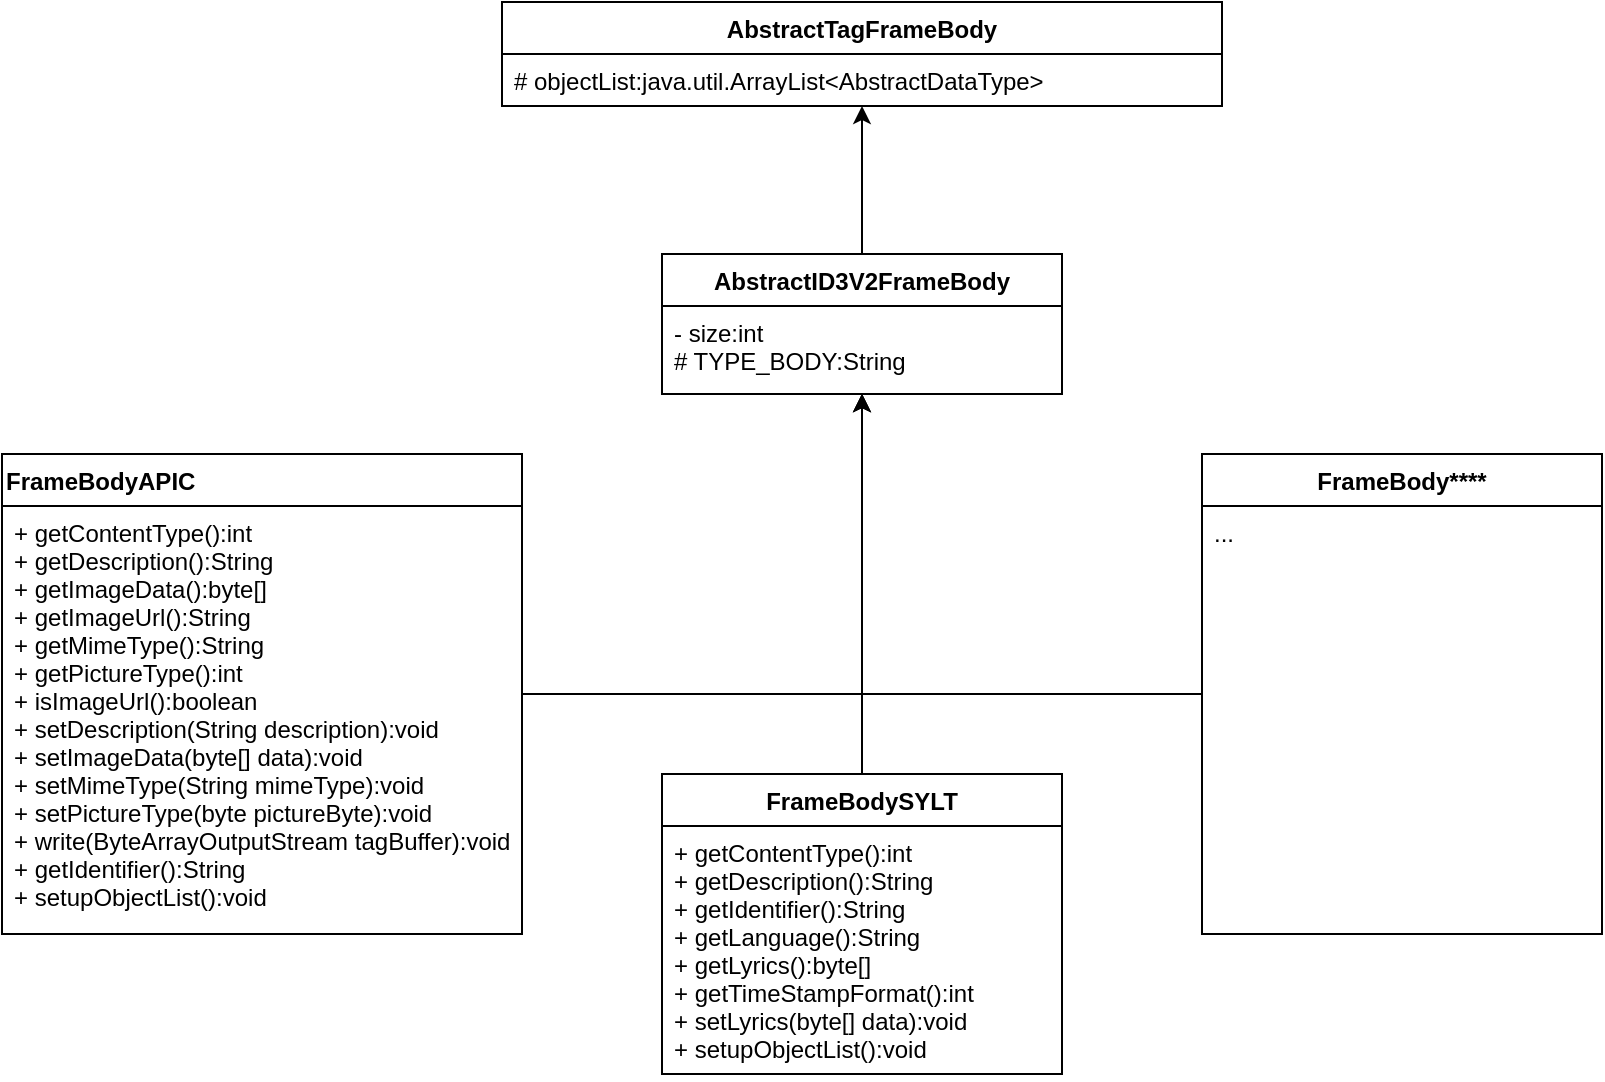 <mxfile version="13.3.1" type="device"><diagram id="eCYD05wlDL6kD-ZnbW0R" name="Page-1"><mxGraphModel dx="1024" dy="592" grid="1" gridSize="10" guides="1" tooltips="1" connect="1" arrows="1" fold="1" page="1" pageScale="1" pageWidth="583" pageHeight="827" math="0" shadow="0"><root><mxCell id="0"/><mxCell id="1" parent="0"/><mxCell id="oOYWThfEoCLaDcg1rPtq-12" style="edgeStyle=orthogonalEdgeStyle;rounded=0;orthogonalLoop=1;jettySize=auto;html=1;" edge="1" parent="1" source="oOYWThfEoCLaDcg1rPtq-23" target="oOYWThfEoCLaDcg1rPtq-15"><mxGeometry relative="1" as="geometry"><Array as="points"><mxPoint x="530" y="760"/></Array></mxGeometry></mxCell><mxCell id="oOYWThfEoCLaDcg1rPtq-25" style="edgeStyle=orthogonalEdgeStyle;rounded=0;orthogonalLoop=1;jettySize=auto;html=1;" edge="1" parent="1" source="oOYWThfEoCLaDcg1rPtq-15" target="oOYWThfEoCLaDcg1rPtq-13"><mxGeometry relative="1" as="geometry"/></mxCell><mxCell id="oOYWThfEoCLaDcg1rPtq-15" value="AbstractID3V2FrameBody&#10;" style="swimlane;fontStyle=1;align=center;verticalAlign=top;childLayout=stackLayout;horizontal=1;startSize=26;horizontalStack=0;resizeParent=1;resizeParentMax=0;resizeLast=0;collapsible=1;marginBottom=0;strokeColor=#000000;" vertex="1" parent="1"><mxGeometry x="430" y="540" width="200" height="70" as="geometry"/></mxCell><mxCell id="oOYWThfEoCLaDcg1rPtq-16" value="- size:int&#10;# TYPE_BODY:String" style="text;strokeColor=none;fillColor=none;align=left;verticalAlign=top;spacingLeft=4;spacingRight=4;overflow=hidden;rotatable=0;points=[[0,0.5],[1,0.5]];portConstraint=eastwest;" vertex="1" parent="oOYWThfEoCLaDcg1rPtq-15"><mxGeometry y="26" width="200" height="44" as="geometry"/></mxCell><mxCell id="oOYWThfEoCLaDcg1rPtq-17" style="edgeStyle=orthogonalEdgeStyle;rounded=0;orthogonalLoop=1;jettySize=auto;html=1;" edge="1" parent="1" source="oOYWThfEoCLaDcg1rPtq-18" target="oOYWThfEoCLaDcg1rPtq-15"><mxGeometry relative="1" as="geometry"><Array as="points"><mxPoint x="530" y="760"/></Array></mxGeometry></mxCell><mxCell id="oOYWThfEoCLaDcg1rPtq-18" value="FrameBodySYLT" style="swimlane;fontStyle=1;align=center;verticalAlign=top;childLayout=stackLayout;horizontal=1;startSize=26;horizontalStack=0;resizeParent=1;resizeParentMax=0;resizeLast=0;collapsible=1;marginBottom=0;strokeColor=#000000;" vertex="1" parent="1"><mxGeometry x="430" y="800" width="200" height="150" as="geometry"/></mxCell><mxCell id="oOYWThfEoCLaDcg1rPtq-19" value="+ getContentType():int&#10;+ getDescription():String&#10;+ getIdentifier():String&#10;+ getLanguage():String&#10;+ getLyrics():byte[]&#10;+ getTimeStampFormat():int&#10;+ setLyrics(byte[] data):void&#10;+ setupObjectList():void" style="text;strokeColor=none;fillColor=none;align=left;verticalAlign=top;spacingLeft=4;spacingRight=4;overflow=hidden;rotatable=0;points=[[0,0.5],[1,0.5]];portConstraint=eastwest;" vertex="1" parent="oOYWThfEoCLaDcg1rPtq-18"><mxGeometry y="26" width="200" height="124" as="geometry"/></mxCell><mxCell id="oOYWThfEoCLaDcg1rPtq-20" value="FrameBody****" style="swimlane;fontStyle=1;align=center;verticalAlign=top;childLayout=stackLayout;horizontal=1;startSize=26;horizontalStack=0;resizeParent=1;resizeParentMax=0;resizeLast=0;collapsible=1;marginBottom=0;strokeColor=#000000;" vertex="1" parent="1"><mxGeometry x="700" y="640" width="200" height="240" as="geometry"/></mxCell><mxCell id="oOYWThfEoCLaDcg1rPtq-21" value="..." style="text;strokeColor=none;fillColor=none;align=left;verticalAlign=top;spacingLeft=4;spacingRight=4;overflow=hidden;rotatable=0;points=[[0,0.5],[1,0.5]];portConstraint=eastwest;" vertex="1" parent="oOYWThfEoCLaDcg1rPtq-20"><mxGeometry y="26" width="200" height="214" as="geometry"/></mxCell><mxCell id="oOYWThfEoCLaDcg1rPtq-22" style="edgeStyle=orthogonalEdgeStyle;rounded=0;orthogonalLoop=1;jettySize=auto;html=1;" edge="1" parent="1" source="oOYWThfEoCLaDcg1rPtq-21" target="oOYWThfEoCLaDcg1rPtq-15"><mxGeometry relative="1" as="geometry"><Array as="points"><mxPoint x="530" y="760"/></Array></mxGeometry></mxCell><mxCell id="oOYWThfEoCLaDcg1rPtq-13" value="AbstractTagFrameBody" style="swimlane;fontStyle=1;align=center;verticalAlign=top;childLayout=stackLayout;horizontal=1;startSize=26;horizontalStack=0;resizeParent=1;resizeParentMax=0;resizeLast=0;collapsible=1;marginBottom=0;strokeColor=#000000;" vertex="1" parent="1"><mxGeometry x="350" y="414" width="360" height="52" as="geometry"/></mxCell><mxCell id="oOYWThfEoCLaDcg1rPtq-14" value="# objectList:java.util.ArrayList&lt;AbstractDataType&gt;&#10;" style="text;strokeColor=none;fillColor=none;align=left;verticalAlign=top;spacingLeft=4;spacingRight=4;overflow=hidden;rotatable=0;points=[[0,0.5],[1,0.5]];portConstraint=eastwest;" vertex="1" parent="oOYWThfEoCLaDcg1rPtq-13"><mxGeometry y="26" width="360" height="26" as="geometry"/></mxCell><mxCell id="oOYWThfEoCLaDcg1rPtq-23" value="FrameBodyAPIC" style="swimlane;fontStyle=1;childLayout=stackLayout;horizontal=1;startSize=26;fillColor=none;horizontalStack=0;resizeParent=1;resizeParentMax=0;resizeLast=0;collapsible=1;marginBottom=0;strokeColor=#000000;align=left;" vertex="1" parent="1"><mxGeometry x="100" y="640" width="260" height="240" as="geometry"/></mxCell><mxCell id="oOYWThfEoCLaDcg1rPtq-24" value="+ getContentType():int&#10;+ getDescription():String&#10;+ getImageData():byte[]&#10;+ getImageUrl():String&#10;+ getMimeType():String&#10;+ getPictureType():int&#10;+ isImageUrl():boolean&#10;+ setDescription(String description):void&#10;+ setImageData(byte[] data):void&#10;+ setMimeType(String mimeType):void&#10;+ setPictureType(byte pictureByte):void&#10;+ write(ByteArrayOutputStream tagBuffer):void&#10;+ getIdentifier():String&#10;+ setupObjectList():void" style="text;strokeColor=none;fillColor=none;align=left;verticalAlign=top;spacingLeft=4;spacingRight=4;overflow=hidden;rotatable=0;points=[[0,0.5],[1,0.5]];portConstraint=eastwest;" vertex="1" parent="oOYWThfEoCLaDcg1rPtq-23"><mxGeometry y="26" width="260" height="214" as="geometry"/></mxCell></root></mxGraphModel></diagram></mxfile>